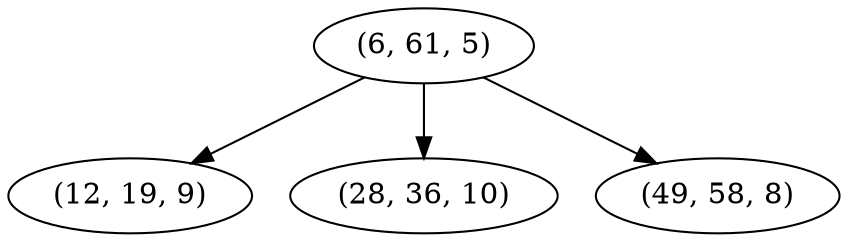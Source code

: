 digraph tree {
    "(6, 61, 5)";
    "(12, 19, 9)";
    "(28, 36, 10)";
    "(49, 58, 8)";
    "(6, 61, 5)" -> "(12, 19, 9)";
    "(6, 61, 5)" -> "(28, 36, 10)";
    "(6, 61, 5)" -> "(49, 58, 8)";
}
